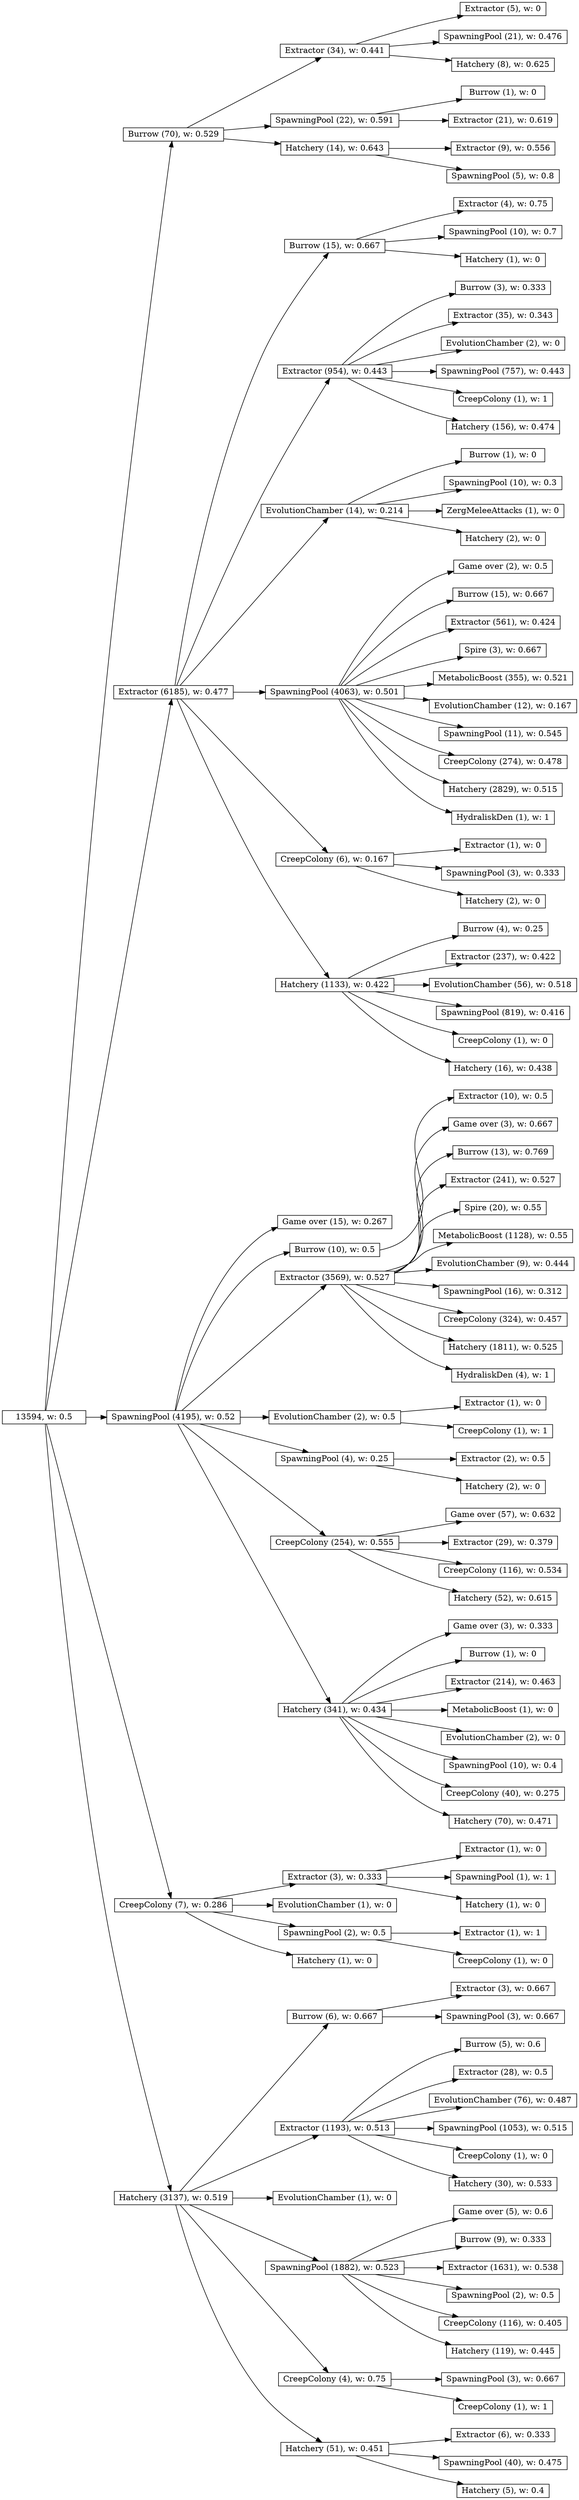 digraph tree { nodesep=0.35; charset="latin1"; rankdir=LR; fixedsize=true;
node [stype="rounded,filled", width=2, height=0, shape=box, fillcolor="#888888", concentrate=true]
829623675 [label="13594, w: 0.5"]
2021269401 [label="Burrow (70), w: 0.529"]
431010714 [label="Extractor (34), w: 0.441"]
534728867 [label="Extractor (5), w: 0"]
2116488621 [label="SpawningPool (21), w: 0.476"]
905124239 [label="Hatchery (8), w: 0.625"]
431010714 -> 534728867
431010714 -> 2116488621
431010714 -> 905124239
1796413172 [label="SpawningPool (22), w: 0.591"]
843588631 [label="Burrow (1), w: 0"]
507083723 [label="Extractor (21), w: 0.619"]
1796413172 -> 843588631
1796413172 -> 507083723
1341021165 [label="Hatchery (14), w: 0.643"]
701844890 [label="Extractor (9), w: 0.556"]
1926876906 [label="SpawningPool (5), w: 0.8"]
1341021165 -> 701844890
1341021165 -> 1926876906
2021269401 -> 431010714
2021269401 -> 1796413172
2021269401 -> 1341021165
966762382 [label="Extractor (6185), w: 0.477"]
514081072 [label="Burrow (15), w: 0.667"]
833865223 [label="Extractor (4), w: 0.75"]
294522639 [label="SpawningPool (10), w: 0.7"]
92187338 [label="Hatchery (1), w: 0"]
514081072 -> 833865223
514081072 -> 294522639
514081072 -> 92187338
1056880279 [label="Extractor (954), w: 0.443"]
1149604816 [label="Burrow (3), w: 0.333"]
497770453 [label="Extractor (35), w: 0.343"]
1579198506 [label="EvolutionChamber (2), w: 0"]
838897069 [label="SpawningPool (757), w: 0.443"]
1112896128 [label="CreepColony (1), w: 1"]
2010141573 [label="Hatchery (156), w: 0.474"]
1056880279 -> 1149604816
1056880279 -> 497770453
1056880279 -> 1579198506
1056880279 -> 838897069
1056880279 -> 1112896128
1056880279 -> 2010141573
236682807 [label="EvolutionChamber (14), w: 0.214"]
788223005 [label="Burrow (1), w: 0"]
1984910339 [label="SpawningPool (10), w: 0.3"]
1377095075 [label="ZergMeleeAttacks (1), w: 0"]
1405661806 [label="Hatchery (2), w: 0"]
236682807 -> 788223005
236682807 -> 1984910339
236682807 -> 1377095075
236682807 -> 1405661806
490372795 [label="SpawningPool (4063), w: 0.501"]
1800812026 [label="Game over (2), w: 0.5"]
1760683811 [label="Burrow (15), w: 0.667"]
1635639464 [label="Extractor (561), w: 0.424"]
254306201 [label="Spire (3), w: 0.667"]
631862677 [label="MetabolicBoost (355), w: 0.521"]
409377924 [label="EvolutionChamber (12), w: 0.167"]
2024647327 [label="SpawningPool (11), w: 0.545"]
1369238174 [label="CreepColony (274), w: 0.478"]
351229166 [label="Hatchery (2829), w: 0.515"]
1823531006 [label="HydraliskDen (1), w: 1"]
490372795 -> 1800812026
490372795 -> 1760683811
490372795 -> 1635639464
490372795 -> 254306201
490372795 -> 631862677
490372795 -> 409377924
490372795 -> 2024647327
490372795 -> 1369238174
490372795 -> 351229166
490372795 -> 1823531006
1346491505 [label="CreepColony (6), w: 0.167"]
300052449 [label="Extractor (1), w: 0"]
689907187 [label="SpawningPool (3), w: 0.333"]
1005881756 [label="Hatchery (2), w: 0"]
1346491505 -> 300052449
1346491505 -> 689907187
1346491505 -> 1005881756
863403908 [label="Hatchery (1133), w: 0.422"]
682478977 [label="Burrow (4), w: 0.25"]
714007812 [label="Extractor (237), w: 0.422"]
190676848 [label="EvolutionChamber (56), w: 0.518"]
660183012 [label="SpawningPool (819), w: 0.416"]
1795362282 [label="CreepColony (1), w: 0"]
361149577 [label="Hatchery (16), w: 0.438"]
863403908 -> 682478977
863403908 -> 714007812
863403908 -> 190676848
863403908 -> 660183012
863403908 -> 1795362282
863403908 -> 361149577
966762382 -> 514081072
966762382 -> 1056880279
966762382 -> 236682807
966762382 -> 490372795
966762382 -> 1346491505
966762382 -> 863403908
1052154217 [label="SpawningPool (4195), w: 0.52"]
1175575721 [label="Game over (15), w: 0.267"]
1051590447 [label="Burrow (10), w: 0.5"]
290227919 [label="Extractor (10), w: 0.5"]
1051590447 -> 290227919
925272296 [label="Extractor (3569), w: 0.527"]
1122390945 [label="Game over (3), w: 0.667"]
528257367 [label="Burrow (13), w: 0.769"]
724170471 [label="Extractor (241), w: 0.527"]
1343278548 [label="Spire (20), w: 0.55"]
2134458972 [label="MetabolicBoost (1128), w: 0.55"]
137619269 [label="EvolutionChamber (9), w: 0.444"]
127166264 [label="SpawningPool (16), w: 0.312"]
537170283 [label="CreepColony (324), w: 0.457"]
199694393 [label="Hatchery (1811), w: 0.525"]
1894206537 [label="HydraliskDen (4), w: 1"]
925272296 -> 1122390945
925272296 -> 528257367
925272296 -> 724170471
925272296 -> 1343278548
925272296 -> 2134458972
925272296 -> 137619269
925272296 -> 127166264
925272296 -> 537170283
925272296 -> 199694393
925272296 -> 1894206537
1631684231 [label="EvolutionChamber (2), w: 0.5"]
350698227 [label="Extractor (1), w: 0"]
1489973821 [label="CreepColony (1), w: 1"]
1631684231 -> 350698227
1631684231 -> 1489973821
183201880 [label="SpawningPool (4), w: 0.25"]
1729931009 [label="Extractor (2), w: 0.5"]
169371530 [label="Hatchery (2), w: 0"]
183201880 -> 1729931009
183201880 -> 169371530
1211472435 [label="CreepColony (254), w: 0.555"]
924757838 [label="Game over (57), w: 0.632"]
1065829927 [label="Extractor (29), w: 0.379"]
1242483462 [label="CreepColony (116), w: 0.534"]
288562406 [label="Hatchery (52), w: 0.615"]
1211472435 -> 924757838
1211472435 -> 1065829927
1211472435 -> 1242483462
1211472435 -> 288562406
850282716 [label="Hatchery (341), w: 0.434"]
1345420674 [label="Game over (3), w: 0.333"]
1629948655 [label="Burrow (1), w: 0"]
1245643453 [label="Extractor (214), w: 0.463"]
1858923615 [label="MetabolicBoost (1), w: 0"]
1337100749 [label="EvolutionChamber (2), w: 0"]
1383406235 [label="SpawningPool (10), w: 0.4"]
103145576 [label="CreepColony (40), w: 0.275"]
548392703 [label="Hatchery (70), w: 0.471"]
850282716 -> 1345420674
850282716 -> 1629948655
850282716 -> 1245643453
850282716 -> 1858923615
850282716 -> 1337100749
850282716 -> 1383406235
850282716 -> 103145576
850282716 -> 548392703
1052154217 -> 1175575721
1052154217 -> 1051590447
1052154217 -> 925272296
1052154217 -> 1631684231
1052154217 -> 183201880
1052154217 -> 1211472435
1052154217 -> 850282716
1983830044 [label="CreepColony (7), w: 0.286"]
400446186 [label="Extractor (3), w: 0.333"]
85298404 [label="Extractor (1), w: 0"]
1238683479 [label="SpawningPool (1), w: 1"]
846757535 [label="Hatchery (1), w: 0"]
400446186 -> 85298404
400446186 -> 1238683479
400446186 -> 846757535
79762076 [label="EvolutionChamber (1), w: 0"]
531415604 [label="SpawningPool (2), w: 0.5"]
117568555 [label="Extractor (1), w: 1"]
289748645 [label="CreepColony (1), w: 0"]
531415604 -> 117568555
531415604 -> 289748645
1460048766 [label="Hatchery (1), w: 0"]
1983830044 -> 400446186
1983830044 -> 79762076
1983830044 -> 531415604
1983830044 -> 1460048766
1891459540 [label="Hatchery (3137), w: 0.519"]
560062239 [label="Burrow (6), w: 0.667"]
545226072 [label="Extractor (3), w: 0.667"]
301870355 [label="SpawningPool (3), w: 0.667"]
560062239 -> 545226072
560062239 -> 301870355
1178682271 [label="Extractor (1193), w: 0.513"]
1723768769 [label="Burrow (5), w: 0.6"]
1827302553 [label="Extractor (28), w: 0.5"]
310372524 [label="EvolutionChamber (76), w: 0.487"]
193232305 [label="SpawningPool (1053), w: 0.515"]
660075871 [label="CreepColony (1), w: 0"]
2142127142 [label="Hatchery (30), w: 0.533"]
1178682271 -> 1723768769
1178682271 -> 1827302553
1178682271 -> 310372524
1178682271 -> 193232305
1178682271 -> 660075871
1178682271 -> 2142127142
167533639 [label="EvolutionChamber (1), w: 0"]
386809456 [label="SpawningPool (1882), w: 0.523"]
673527523 [label="Game over (5), w: 0.6"]
590775724 [label="Burrow (9), w: 0.333"]
1350693187 [label="Extractor (1631), w: 0.538"]
50761472 [label="SpawningPool (2), w: 0.5"]
597052045 [label="CreepColony (116), w: 0.405"]
1610121531 [label="Hatchery (119), w: 0.445"]
386809456 -> 673527523
386809456 -> 590775724
386809456 -> 1350693187
386809456 -> 50761472
386809456 -> 597052045
386809456 -> 1610121531
871135670 [label="CreepColony (4), w: 0.75"]
1781184091 [label="SpawningPool (3), w: 0.667"]
438978257 [label="CreepColony (1), w: 1"]
871135670 -> 1781184091
871135670 -> 438978257
1301237954 [label="Hatchery (51), w: 0.451"]
2080315477 [label="Extractor (6), w: 0.333"]
680965132 [label="SpawningPool (40), w: 0.475"]
1040618661 [label="Hatchery (5), w: 0.4"]
1301237954 -> 2080315477
1301237954 -> 680965132
1301237954 -> 1040618661
1891459540 -> 560062239
1891459540 -> 1178682271
1891459540 -> 167533639
1891459540 -> 386809456
1891459540 -> 871135670
1891459540 -> 1301237954
829623675 -> 2021269401
829623675 -> 966762382
829623675 -> 1052154217
829623675 -> 1983830044
829623675 -> 1891459540
}